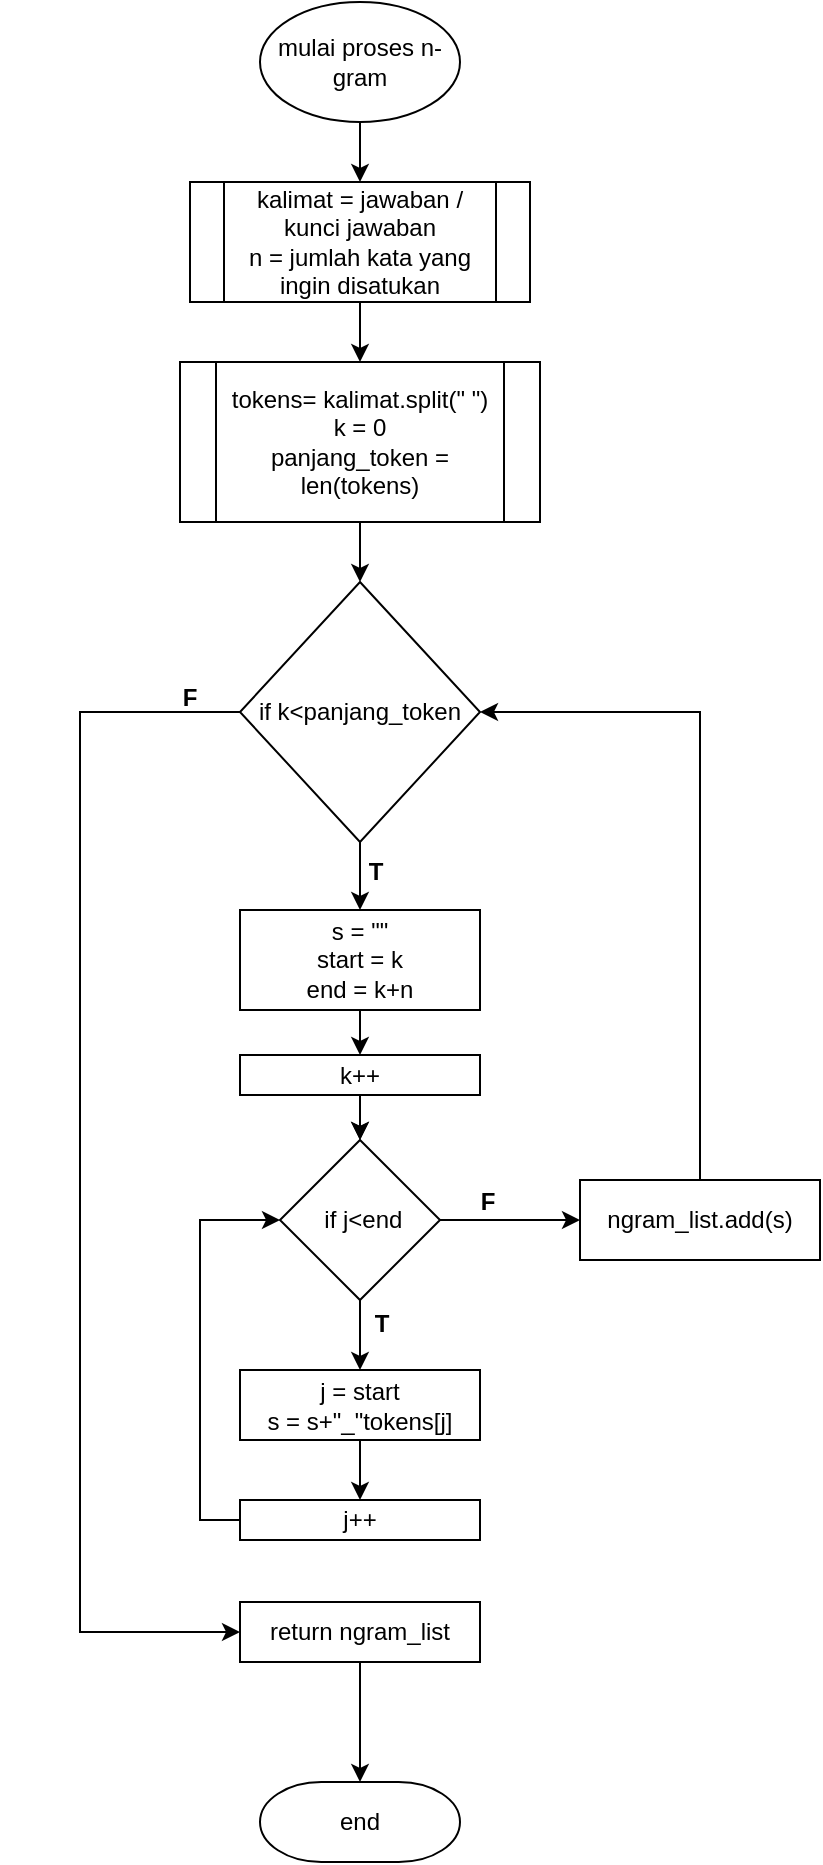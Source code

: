 <mxfile version="10.8.0" type="device"><diagram id="t5OixBjrZkoNgd9Izl_S" name="Page-1"><mxGraphModel dx="914" dy="668" grid="1" gridSize="10" guides="1" tooltips="1" connect="1" arrows="1" fold="1" page="1" pageScale="1" pageWidth="850" pageHeight="1100" math="0" shadow="0"><root><mxCell id="0"/><mxCell id="1" parent="0"/><mxCell id="dsCU86zwb0-5krXByVoV-1" value="end" style="strokeWidth=1;html=1;shape=mxgraph.flowchart.terminator;whiteSpace=wrap;" vertex="1" parent="1"><mxGeometry x="340" y="910" width="100" height="40" as="geometry"/></mxCell><mxCell id="dsCU86zwb0-5krXByVoV-6" style="edgeStyle=orthogonalEdgeStyle;rounded=0;orthogonalLoop=1;jettySize=auto;html=1;entryX=0.5;entryY=0;entryDx=0;entryDy=0;" edge="1" parent="1" source="dsCU86zwb0-5krXByVoV-3" target="dsCU86zwb0-5krXByVoV-5"><mxGeometry relative="1" as="geometry"/></mxCell><mxCell id="dsCU86zwb0-5krXByVoV-3" value="&lt;span&gt;mulai proses n-gram&lt;/span&gt;" style="strokeWidth=1;html=1;shape=mxgraph.flowchart.start_1;whiteSpace=wrap;" vertex="1" parent="1"><mxGeometry x="340" y="20" width="100" height="60" as="geometry"/></mxCell><mxCell id="dsCU86zwb0-5krXByVoV-11" style="edgeStyle=orthogonalEdgeStyle;rounded=0;orthogonalLoop=1;jettySize=auto;html=1;entryX=0.5;entryY=0;entryDx=0;entryDy=0;" edge="1" parent="1" source="dsCU86zwb0-5krXByVoV-5" target="dsCU86zwb0-5krXByVoV-9"><mxGeometry relative="1" as="geometry"/></mxCell><mxCell id="dsCU86zwb0-5krXByVoV-5" value="kalimat = jawaban / kunci jawaban&lt;br&gt;n = jumlah kata yang ingin disatukan&lt;br&gt;" style="shape=process;whiteSpace=wrap;html=1;backgroundOutline=1;strokeWidth=1;" vertex="1" parent="1"><mxGeometry x="305" y="110" width="170" height="60" as="geometry"/></mxCell><mxCell id="dsCU86zwb0-5krXByVoV-7" value="if k&amp;lt;panjang_token" style="strokeWidth=1;html=1;shape=mxgraph.flowchart.decision;whiteSpace=wrap;" vertex="1" parent="1"><mxGeometry x="330" y="310" width="120" height="130" as="geometry"/></mxCell><mxCell id="dsCU86zwb0-5krXByVoV-10" style="edgeStyle=orthogonalEdgeStyle;rounded=0;orthogonalLoop=1;jettySize=auto;html=1;" edge="1" parent="1" source="dsCU86zwb0-5krXByVoV-9" target="dsCU86zwb0-5krXByVoV-7"><mxGeometry relative="1" as="geometry"/></mxCell><mxCell id="dsCU86zwb0-5krXByVoV-9" value="tokens= kalimat.split(&quot; &quot;)&lt;br&gt;k = 0&lt;br&gt;panjang_token = len(tokens)&lt;br&gt;" style="shape=process;whiteSpace=wrap;html=1;backgroundOutline=1;strokeWidth=1;" vertex="1" parent="1"><mxGeometry x="300" y="200" width="180" height="80" as="geometry"/></mxCell><mxCell id="dsCU86zwb0-5krXByVoV-34" style="edgeStyle=orthogonalEdgeStyle;rounded=0;orthogonalLoop=1;jettySize=auto;html=1;" edge="1" parent="1" source="dsCU86zwb0-5krXByVoV-12" target="dsCU86zwb0-5krXByVoV-33"><mxGeometry relative="1" as="geometry"/></mxCell><mxCell id="dsCU86zwb0-5krXByVoV-12" value="s = &quot;&quot;&lt;br&gt;start = k&lt;br&gt;end = k+n&lt;br&gt;" style="rounded=0;whiteSpace=wrap;html=1;strokeWidth=1;" vertex="1" parent="1"><mxGeometry x="330" y="474" width="120" height="50" as="geometry"/></mxCell><mxCell id="dsCU86zwb0-5krXByVoV-28" style="edgeStyle=orthogonalEdgeStyle;rounded=0;orthogonalLoop=1;jettySize=auto;html=1;" edge="1" parent="1" source="dsCU86zwb0-5krXByVoV-14" target="dsCU86zwb0-5krXByVoV-27"><mxGeometry relative="1" as="geometry"><mxPoint x="490" y="629" as="targetPoint"/></mxGeometry></mxCell><mxCell id="dsCU86zwb0-5krXByVoV-14" value="&amp;nbsp;if j&amp;lt;end" style="rhombus;whiteSpace=wrap;html=1;strokeWidth=1;" vertex="1" parent="1"><mxGeometry x="350" y="589" width="80" height="80" as="geometry"/></mxCell><mxCell id="dsCU86zwb0-5krXByVoV-32" style="edgeStyle=orthogonalEdgeStyle;rounded=0;orthogonalLoop=1;jettySize=auto;html=1;" edge="1" parent="1" source="dsCU86zwb0-5krXByVoV-16" target="dsCU86zwb0-5krXByVoV-1"><mxGeometry relative="1" as="geometry"/></mxCell><mxCell id="dsCU86zwb0-5krXByVoV-16" value="return ngram_list" style="rounded=0;whiteSpace=wrap;html=1;strokeWidth=1;" vertex="1" parent="1"><mxGeometry x="330" y="820" width="120" height="30" as="geometry"/></mxCell><mxCell id="dsCU86zwb0-5krXByVoV-25" style="edgeStyle=orthogonalEdgeStyle;rounded=0;orthogonalLoop=1;jettySize=auto;html=1;entryX=0.5;entryY=0;entryDx=0;entryDy=0;" edge="1" parent="1" source="dsCU86zwb0-5krXByVoV-18" target="dsCU86zwb0-5krXByVoV-24"><mxGeometry relative="1" as="geometry"/></mxCell><mxCell id="dsCU86zwb0-5krXByVoV-18" value="j = start&lt;br&gt;s = s+&quot;_&quot;tokens[j]&lt;br&gt;" style="rounded=0;whiteSpace=wrap;html=1;strokeWidth=1;" vertex="1" parent="1"><mxGeometry x="330" y="704" width="120" height="35" as="geometry"/></mxCell><mxCell id="dsCU86zwb0-5krXByVoV-36" style="edgeStyle=orthogonalEdgeStyle;rounded=0;orthogonalLoop=1;jettySize=auto;html=1;entryX=0;entryY=0.5;entryDx=0;entryDy=0;" edge="1" parent="1" source="dsCU86zwb0-5krXByVoV-24" target="dsCU86zwb0-5krXByVoV-14"><mxGeometry relative="1" as="geometry"><Array as="points"><mxPoint x="310" y="779"/><mxPoint x="310" y="629"/></Array></mxGeometry></mxCell><mxCell id="dsCU86zwb0-5krXByVoV-24" value="j++" style="rounded=0;whiteSpace=wrap;html=1;strokeWidth=1;" vertex="1" parent="1"><mxGeometry x="330" y="769" width="120" height="20" as="geometry"/></mxCell><mxCell id="dsCU86zwb0-5krXByVoV-29" style="edgeStyle=orthogonalEdgeStyle;rounded=0;orthogonalLoop=1;jettySize=auto;html=1;entryX=1;entryY=0.5;entryDx=0;entryDy=0;entryPerimeter=0;exitX=0.5;exitY=0;exitDx=0;exitDy=0;" edge="1" parent="1" source="dsCU86zwb0-5krXByVoV-27" target="dsCU86zwb0-5krXByVoV-7"><mxGeometry relative="1" as="geometry"><Array as="points"><mxPoint x="560" y="375"/></Array></mxGeometry></mxCell><mxCell id="dsCU86zwb0-5krXByVoV-27" value="ngram_list.add(s)" style="rounded=0;whiteSpace=wrap;html=1;strokeWidth=1;" vertex="1" parent="1"><mxGeometry x="500" y="609" width="120" height="40" as="geometry"/></mxCell><mxCell id="dsCU86zwb0-5krXByVoV-35" style="edgeStyle=orthogonalEdgeStyle;rounded=0;orthogonalLoop=1;jettySize=auto;html=1;entryX=0.5;entryY=0;entryDx=0;entryDy=0;" edge="1" parent="1" source="dsCU86zwb0-5krXByVoV-33" target="dsCU86zwb0-5krXByVoV-14"><mxGeometry relative="1" as="geometry"/></mxCell><mxCell id="dsCU86zwb0-5krXByVoV-38" value="" style="edgeStyle=orthogonalEdgeStyle;rounded=0;orthogonalLoop=1;jettySize=auto;html=1;" edge="1" parent="1" source="dsCU86zwb0-5krXByVoV-33" target="dsCU86zwb0-5krXByVoV-14"><mxGeometry relative="1" as="geometry"/></mxCell><mxCell id="dsCU86zwb0-5krXByVoV-33" value="k++" style="rounded=0;whiteSpace=wrap;html=1;strokeWidth=1;" vertex="1" parent="1"><mxGeometry x="330" y="546.5" width="120" height="20" as="geometry"/></mxCell><mxCell id="dsCU86zwb0-5krXByVoV-40" value="" style="group" vertex="1" connectable="0" parent="1"><mxGeometry x="383" y="450" width="30" height="20" as="geometry"/></mxCell><mxCell id="dsCU86zwb0-5krXByVoV-13" style="edgeStyle=orthogonalEdgeStyle;rounded=0;orthogonalLoop=1;jettySize=auto;html=1;entryX=0.5;entryY=0;entryDx=0;entryDy=0;" edge="1" parent="dsCU86zwb0-5krXByVoV-40" source="dsCU86zwb0-5krXByVoV-7" target="dsCU86zwb0-5krXByVoV-12"><mxGeometry relative="1" as="geometry"/></mxCell><mxCell id="dsCU86zwb0-5krXByVoV-39" value="&lt;h1 style=&quot;font-size: 12px;&quot;&gt;T&lt;/h1&gt;" style="text;html=1;strokeColor=none;fillColor=none;spacing=5;spacingTop=-20;whiteSpace=wrap;overflow=hidden;rounded=0;fontSize=12;align=center;" vertex="1" parent="dsCU86zwb0-5krXByVoV-40"><mxGeometry width="30" height="20" as="geometry"/></mxCell><mxCell id="dsCU86zwb0-5krXByVoV-42" value="" style="group" vertex="1" connectable="0" parent="1"><mxGeometry x="423" y="669" width="30" height="20" as="geometry"/></mxCell><mxCell id="dsCU86zwb0-5krXByVoV-19" style="edgeStyle=orthogonalEdgeStyle;rounded=0;orthogonalLoop=1;jettySize=auto;html=1;entryX=0.5;entryY=0;entryDx=0;entryDy=0;" edge="1" parent="dsCU86zwb0-5krXByVoV-42" source="dsCU86zwb0-5krXByVoV-14" target="dsCU86zwb0-5krXByVoV-18"><mxGeometry relative="1" as="geometry"/></mxCell><mxCell id="dsCU86zwb0-5krXByVoV-41" value="&lt;h1 style=&quot;font-size: 12px;&quot;&gt;T&lt;/h1&gt;" style="text;html=1;strokeColor=none;fillColor=none;spacing=5;spacingTop=-20;whiteSpace=wrap;overflow=hidden;rounded=0;fontSize=12;align=center;" vertex="1" parent="1"><mxGeometry x="386" y="676" width="30" height="20" as="geometry"/></mxCell><mxCell id="dsCU86zwb0-5krXByVoV-43" value="&lt;h1 style=&quot;font-size: 12px&quot;&gt;F&lt;/h1&gt;" style="text;html=1;strokeColor=none;fillColor=none;spacing=5;spacingTop=-20;whiteSpace=wrap;overflow=hidden;rounded=0;fontSize=12;align=center;" vertex="1" parent="1"><mxGeometry x="439" y="615" width="30" height="20" as="geometry"/></mxCell><mxCell id="dsCU86zwb0-5krXByVoV-45" value="" style="group" vertex="1" connectable="0" parent="1"><mxGeometry x="210" y="375" width="40" height="460" as="geometry"/></mxCell><mxCell id="dsCU86zwb0-5krXByVoV-31" style="edgeStyle=orthogonalEdgeStyle;rounded=0;orthogonalLoop=1;jettySize=auto;html=1;entryX=0;entryY=0.5;entryDx=0;entryDy=0;" edge="1" parent="dsCU86zwb0-5krXByVoV-45" source="dsCU86zwb0-5krXByVoV-7" target="dsCU86zwb0-5krXByVoV-16"><mxGeometry relative="1" as="geometry"><Array as="points"><mxPoint x="40"/><mxPoint x="40" y="460"/></Array></mxGeometry></mxCell><mxCell id="dsCU86zwb0-5krXByVoV-44" value="&lt;h1 style=&quot;font-size: 12px&quot;&gt;F&lt;/h1&gt;" style="text;html=1;strokeColor=none;fillColor=none;spacing=5;spacingTop=-20;whiteSpace=wrap;overflow=hidden;rounded=0;fontSize=12;align=center;" vertex="1" parent="1"><mxGeometry x="290" y="363" width="30" height="20" as="geometry"/></mxCell></root></mxGraphModel></diagram></mxfile>